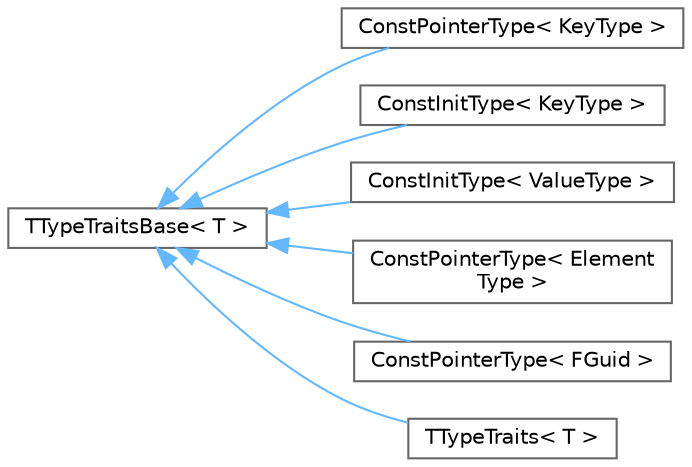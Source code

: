 digraph "Graphical Class Hierarchy"
{
 // INTERACTIVE_SVG=YES
 // LATEX_PDF_SIZE
  bgcolor="transparent";
  edge [fontname=Helvetica,fontsize=10,labelfontname=Helvetica,labelfontsize=10];
  node [fontname=Helvetica,fontsize=10,shape=box,height=0.2,width=0.4];
  rankdir="LR";
  Node0 [id="Node000000",label="TTypeTraitsBase\< T \>",height=0.2,width=0.4,color="grey40", fillcolor="white", style="filled",URL="$d1/d70/structTTypeTraitsBase.html",tooltip="Helper for array traits."];
  Node0 -> Node1 [id="edge8790_Node000000_Node000001",dir="back",color="steelblue1",style="solid",tooltip=" "];
  Node1 [id="Node000001",label="ConstPointerType\< KeyType \>",height=0.2,width=0.4,color="grey40", fillcolor="white", style="filled",URL="$d5/ddd/structTTypeTraits.html",tooltip=" "];
  Node0 -> Node2 [id="edge8791_Node000000_Node000002",dir="back",color="steelblue1",style="solid",tooltip=" "];
  Node2 [id="Node000002",label="ConstInitType\< KeyType \>",height=0.2,width=0.4,color="grey40", fillcolor="white", style="filled",URL="$d5/ddd/structTTypeTraits.html",tooltip=" "];
  Node0 -> Node3 [id="edge8792_Node000000_Node000003",dir="back",color="steelblue1",style="solid",tooltip=" "];
  Node3 [id="Node000003",label="ConstInitType\< ValueType \>",height=0.2,width=0.4,color="grey40", fillcolor="white", style="filled",URL="$d5/ddd/structTTypeTraits.html",tooltip=" "];
  Node0 -> Node4 [id="edge8793_Node000000_Node000004",dir="back",color="steelblue1",style="solid",tooltip=" "];
  Node4 [id="Node000004",label="ConstPointerType\< Element\lType \>",height=0.2,width=0.4,color="grey40", fillcolor="white", style="filled",URL="$d5/ddd/structTTypeTraits.html",tooltip=" "];
  Node0 -> Node5 [id="edge8794_Node000000_Node000005",dir="back",color="steelblue1",style="solid",tooltip=" "];
  Node5 [id="Node000005",label="ConstPointerType\< FGuid \>",height=0.2,width=0.4,color="grey40", fillcolor="white", style="filled",URL="$d5/ddd/structTTypeTraits.html",tooltip=" "];
  Node0 -> Node6 [id="edge8795_Node000000_Node000006",dir="back",color="steelblue1",style="solid",tooltip=" "];
  Node6 [id="Node000006",label="TTypeTraits\< T \>",height=0.2,width=0.4,color="grey40", fillcolor="white", style="filled",URL="$d5/ddd/structTTypeTraits.html",tooltip="Traits for types."];
}
